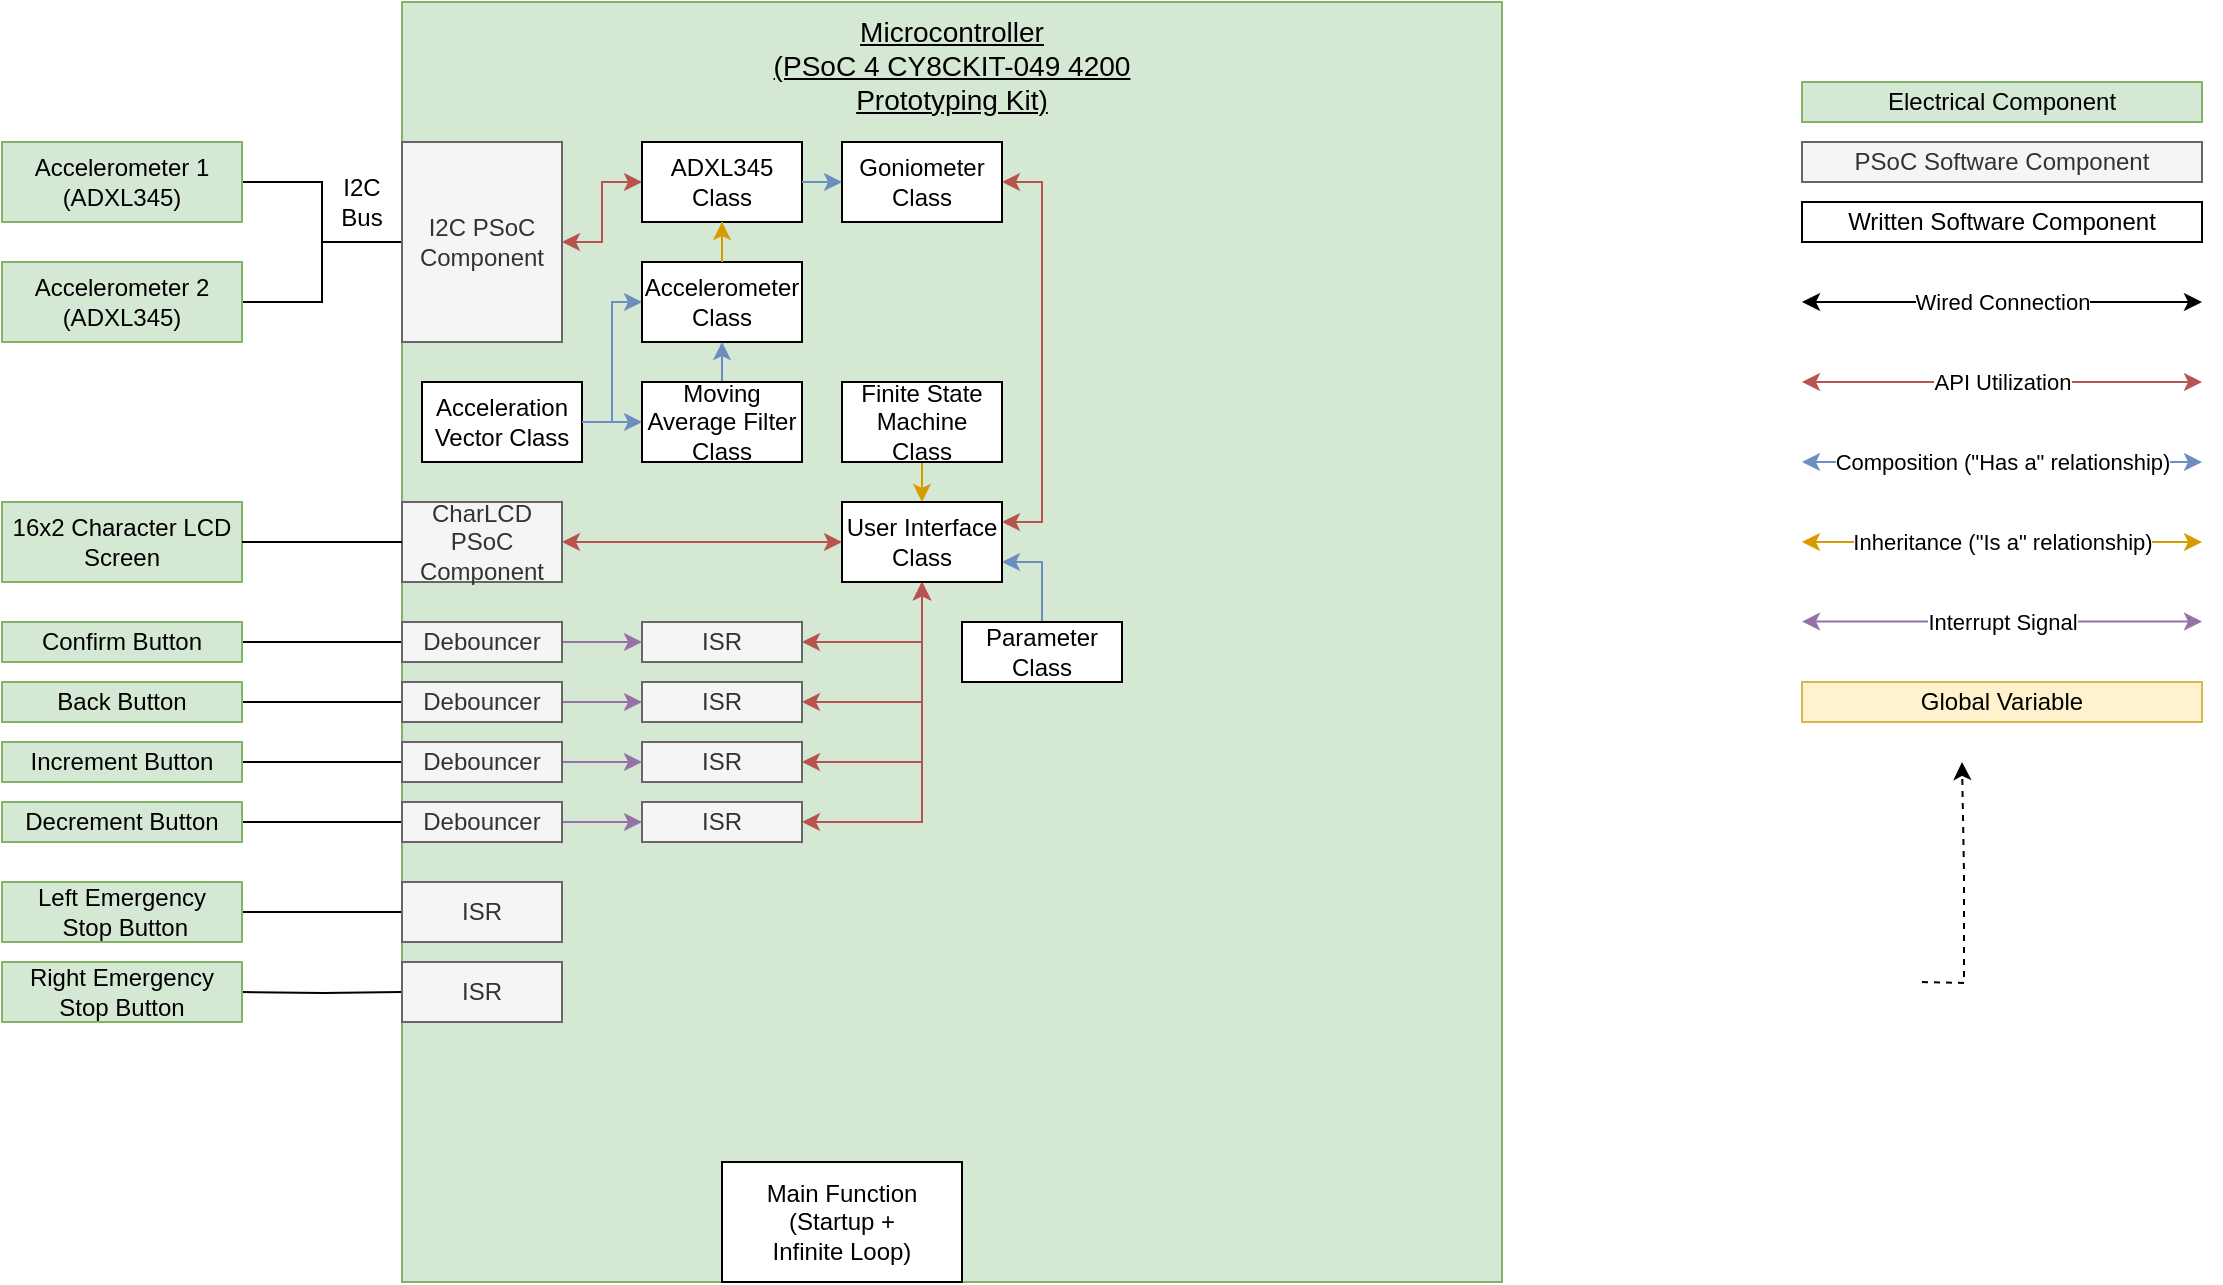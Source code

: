 <mxfile version="13.3.9" type="device"><diagram id="L360sUK6D4mQrJQVrfiI" name="Page-1"><mxGraphModel dx="1815" dy="1615" grid="1" gridSize="10" guides="1" tooltips="1" connect="1" arrows="1" fold="1" page="1" pageScale="1" pageWidth="850" pageHeight="1100" math="0" shadow="0"><root><mxCell id="0"/><mxCell id="1" parent="0"/><mxCell id="vfSQkgxbjxA4VkGgwJoB-4" style="edgeStyle=orthogonalEdgeStyle;rounded=0;orthogonalLoop=1;jettySize=auto;html=1;exitX=1;exitY=0.5;exitDx=0;exitDy=0;startArrow=none;startFill=0;entryX=0;entryY=0.5;entryDx=0;entryDy=0;endArrow=none;endFill=0;" parent="1" source="yHeknaam7DOKE7McC8Lb-2" target="yHeknaam7DOKE7McC8Lb-22" edge="1"><mxGeometry relative="1" as="geometry"><mxPoint x="240" y="190.029" as="targetPoint"/></mxGeometry></mxCell><mxCell id="yHeknaam7DOKE7McC8Lb-2" value="&lt;div&gt;Accelerometer 1&lt;/div&gt;(ADXL345)" style="rounded=0;whiteSpace=wrap;html=1;fillColor=#d5e8d4;strokeColor=#82b366;" parent="1" vertex="1"><mxGeometry x="40" y="140" width="120" height="40" as="geometry"/></mxCell><mxCell id="vfSQkgxbjxA4VkGgwJoB-3" style="edgeStyle=orthogonalEdgeStyle;rounded=0;orthogonalLoop=1;jettySize=auto;html=1;exitX=1;exitY=0.5;exitDx=0;exitDy=0;startArrow=none;startFill=0;endArrow=none;endFill=0;" parent="1" source="yHeknaam7DOKE7McC8Lb-3" target="yHeknaam7DOKE7McC8Lb-22" edge="1"><mxGeometry relative="1" as="geometry"><mxPoint x="240" y="190" as="targetPoint"/></mxGeometry></mxCell><mxCell id="yHeknaam7DOKE7McC8Lb-3" value="&lt;div&gt;Accelerometer 2&lt;/div&gt;&lt;div&gt;(ADXL345)&lt;br&gt;&lt;/div&gt;" style="rounded=0;whiteSpace=wrap;html=1;fillColor=#d5e8d4;strokeColor=#82b366;" parent="1" vertex="1"><mxGeometry x="40" y="200" width="120" height="40" as="geometry"/></mxCell><mxCell id="yHeknaam7DOKE7McC8Lb-5" value="Electrical Component" style="rounded=0;whiteSpace=wrap;html=1;fillColor=#d5e8d4;strokeColor=#82b366;" parent="1" vertex="1"><mxGeometry x="940" y="110" width="200" height="20" as="geometry"/></mxCell><mxCell id="yHeknaam7DOKE7McC8Lb-6" value="&lt;div style=&quot;font-size: 14.033px&quot;&gt;Microcontroller &lt;br&gt;&lt;/div&gt;&lt;div style=&quot;font-size: 14.033px&quot;&gt;(PSoC 4 CY8CKIT-049 4200&lt;br&gt; Prototyping Kit)&lt;/div&gt;" style="rounded=0;whiteSpace=wrap;html=1;fillColor=#d5e8d4;strokeColor=#82b366;verticalAlign=top;fontStyle=4" parent="1" vertex="1"><mxGeometry x="240" y="70" width="550" height="640" as="geometry"/></mxCell><mxCell id="yHeknaam7DOKE7McC8Lb-15" value="I2C Bus" style="text;html=1;strokeColor=none;fillColor=none;align=center;verticalAlign=middle;whiteSpace=wrap;rounded=0;" parent="1" vertex="1"><mxGeometry x="200" y="160" width="40" height="20" as="geometry"/></mxCell><mxCell id="yHeknaam7DOKE7McC8Lb-22" value="I2C PSoC Component" style="rounded=0;whiteSpace=wrap;html=1;fillColor=#f5f5f5;strokeColor=#666666;fontColor=#333333;" parent="1" vertex="1"><mxGeometry x="240" y="140" width="80" height="100" as="geometry"/></mxCell><mxCell id="vfSQkgxbjxA4VkGgwJoB-1" value="PSoC Software Component" style="rounded=0;whiteSpace=wrap;html=1;fillColor=#f5f5f5;strokeColor=#666666;fontColor=#333333;" parent="1" vertex="1"><mxGeometry x="940" y="140" width="200" height="20" as="geometry"/></mxCell><mxCell id="vfSQkgxbjxA4VkGgwJoB-6" value="Written Software Component" style="rounded=0;whiteSpace=wrap;html=1;" parent="1" vertex="1"><mxGeometry x="940" y="170" width="200" height="20" as="geometry"/></mxCell><mxCell id="vfSQkgxbjxA4VkGgwJoB-10" value="" style="edgeStyle=orthogonalEdgeStyle;rounded=0;orthogonalLoop=1;jettySize=auto;html=1;startArrow=classic;startFill=1;fillColor=#f8cecc;strokeColor=#b85450;" parent="1" source="vfSQkgxbjxA4VkGgwJoB-8" target="yHeknaam7DOKE7McC8Lb-22" edge="1"><mxGeometry relative="1" as="geometry"/></mxCell><mxCell id="vfSQkgxbjxA4VkGgwJoB-8" value="ADXL345 Class" style="rounded=0;whiteSpace=wrap;html=1;" parent="1" vertex="1"><mxGeometry x="360" y="140" width="80" height="40" as="geometry"/></mxCell><mxCell id="vfSQkgxbjxA4VkGgwJoB-11" value="Accelerometer Class" style="rounded=0;whiteSpace=wrap;html=1;" parent="1" vertex="1"><mxGeometry x="360" y="200" width="80" height="40" as="geometry"/></mxCell><mxCell id="vfSQkgxbjxA4VkGgwJoB-96" style="edgeStyle=orthogonalEdgeStyle;rounded=0;orthogonalLoop=1;jettySize=auto;html=1;exitX=1;exitY=0.5;exitDx=0;exitDy=0;entryX=1;entryY=0.25;entryDx=0;entryDy=0;startArrow=classic;startFill=1;endArrow=classic;endFill=1;fillColor=#f8cecc;strokeColor=#b85450;" parent="1" source="vfSQkgxbjxA4VkGgwJoB-14" target="vfSQkgxbjxA4VkGgwJoB-84" edge="1"><mxGeometry relative="1" as="geometry"/></mxCell><mxCell id="vfSQkgxbjxA4VkGgwJoB-14" value="Goniometer Class" style="rounded=0;whiteSpace=wrap;html=1;" parent="1" vertex="1"><mxGeometry x="460" y="140" width="80" height="40" as="geometry"/></mxCell><mxCell id="vfSQkgxbjxA4VkGgwJoB-16" value="Wired Connection" style="edgeStyle=orthogonalEdgeStyle;rounded=0;orthogonalLoop=1;jettySize=auto;html=1;exitX=1;exitY=0.5;exitDx=0;exitDy=0;startArrow=classic;startFill=1;" parent="1" edge="1"><mxGeometry relative="1" as="geometry"><mxPoint x="940" y="220" as="sourcePoint"/><mxPoint x="1140" y="220" as="targetPoint"/></mxGeometry></mxCell><mxCell id="vfSQkgxbjxA4VkGgwJoB-18" value="" style="edgeStyle=orthogonalEdgeStyle;rounded=0;orthogonalLoop=1;jettySize=auto;html=1;startArrow=classic;startFill=1;fillColor=#f8cecc;strokeColor=#b85450;" parent="1" edge="1"><mxGeometry relative="1" as="geometry"><mxPoint x="1140" y="260" as="sourcePoint"/><mxPoint x="940" y="259.999" as="targetPoint"/></mxGeometry></mxCell><mxCell id="vfSQkgxbjxA4VkGgwJoB-19" value="API Utilization" style="edgeLabel;html=1;align=center;verticalAlign=middle;resizable=0;points=[];" parent="vfSQkgxbjxA4VkGgwJoB-18" vertex="1" connectable="0"><mxGeometry x="-0.15" y="-3" relative="1" as="geometry"><mxPoint x="-14.86" y="3" as="offset"/></mxGeometry></mxCell><mxCell id="vfSQkgxbjxA4VkGgwJoB-39" style="edgeStyle=orthogonalEdgeStyle;rounded=0;orthogonalLoop=1;jettySize=auto;html=1;exitX=0.5;exitY=0;exitDx=0;exitDy=0;entryX=0.5;entryY=1;entryDx=0;entryDy=0;startArrow=none;startFill=0;fillColor=#dae8fc;strokeColor=#6c8ebf;" parent="1" source="vfSQkgxbjxA4VkGgwJoB-20" target="vfSQkgxbjxA4VkGgwJoB-11" edge="1"><mxGeometry relative="1" as="geometry"/></mxCell><mxCell id="vfSQkgxbjxA4VkGgwJoB-20" value="Moving Average Filter Class" style="rounded=0;whiteSpace=wrap;html=1;" parent="1" vertex="1"><mxGeometry x="360" y="260" width="80" height="40" as="geometry"/></mxCell><mxCell id="vfSQkgxbjxA4VkGgwJoB-24" value="" style="edgeStyle=orthogonalEdgeStyle;rounded=0;orthogonalLoop=1;jettySize=auto;html=1;startArrow=classic;startFill=1;fillColor=#ffe6cc;strokeColor=#d79b00;endArrow=none;endFill=0;" parent="1" source="vfSQkgxbjxA4VkGgwJoB-8" target="vfSQkgxbjxA4VkGgwJoB-11" edge="1"><mxGeometry relative="1" as="geometry"><mxPoint x="405" y="180" as="sourcePoint"/><mxPoint x="360" y="200.029" as="targetPoint"/></mxGeometry></mxCell><mxCell id="vfSQkgxbjxA4VkGgwJoB-26" value="" style="edgeStyle=orthogonalEdgeStyle;rounded=0;orthogonalLoop=1;jettySize=auto;html=1;startArrow=classic;startFill=1;fillColor=#dae8fc;strokeColor=#6c8ebf;" parent="1" edge="1"><mxGeometry relative="1" as="geometry"><mxPoint x="1140" y="300" as="sourcePoint"/><mxPoint x="940" y="299.999" as="targetPoint"/></mxGeometry></mxCell><mxCell id="vfSQkgxbjxA4VkGgwJoB-27" value="Composition (&quot;Has a&quot; relationship)" style="edgeLabel;html=1;align=center;verticalAlign=middle;resizable=0;points=[];" parent="vfSQkgxbjxA4VkGgwJoB-26" vertex="1" connectable="0"><mxGeometry x="-0.15" y="-3" relative="1" as="geometry"><mxPoint x="-14.86" y="3" as="offset"/></mxGeometry></mxCell><mxCell id="vfSQkgxbjxA4VkGgwJoB-28" value="Acceleration Vector Class" style="rounded=0;whiteSpace=wrap;html=1;" parent="1" vertex="1"><mxGeometry x="250" y="260" width="80" height="40" as="geometry"/></mxCell><mxCell id="vfSQkgxbjxA4VkGgwJoB-33" style="edgeStyle=orthogonalEdgeStyle;rounded=0;orthogonalLoop=1;jettySize=auto;html=1;exitX=1;exitY=0.5;exitDx=0;exitDy=0;startArrow=none;startFill=0;fillColor=#dae8fc;strokeColor=#6c8ebf;entryX=0;entryY=0.5;entryDx=0;entryDy=0;" parent="1" source="vfSQkgxbjxA4VkGgwJoB-28" target="vfSQkgxbjxA4VkGgwJoB-11" edge="1"><mxGeometry relative="1" as="geometry"><mxPoint x="350" y="290" as="sourcePoint"/><mxPoint x="375" y="290" as="targetPoint"/><Array as="points"><mxPoint x="345" y="280"/><mxPoint x="345" y="220"/></Array></mxGeometry></mxCell><mxCell id="vfSQkgxbjxA4VkGgwJoB-35" style="edgeStyle=orthogonalEdgeStyle;rounded=0;orthogonalLoop=1;jettySize=auto;html=1;entryX=0;entryY=0.5;entryDx=0;entryDy=0;startArrow=none;startFill=0;fillColor=#dae8fc;strokeColor=#6c8ebf;" parent="1" target="vfSQkgxbjxA4VkGgwJoB-20" edge="1"><mxGeometry relative="1" as="geometry"><mxPoint x="340" y="280" as="sourcePoint"/><mxPoint x="355" y="279.8" as="targetPoint"/></mxGeometry></mxCell><mxCell id="vfSQkgxbjxA4VkGgwJoB-40" value="" style="edgeStyle=orthogonalEdgeStyle;rounded=0;orthogonalLoop=1;jettySize=auto;html=1;startArrow=classic;startFill=1;fillColor=#ffe6cc;strokeColor=#d79b00;" parent="1" edge="1"><mxGeometry relative="1" as="geometry"><mxPoint x="1140" y="340" as="sourcePoint"/><mxPoint x="940" y="339.999" as="targetPoint"/></mxGeometry></mxCell><mxCell id="vfSQkgxbjxA4VkGgwJoB-41" value="Inheritance (&quot;Is a&quot; relationship)" style="edgeLabel;html=1;align=center;verticalAlign=middle;resizable=0;points=[];" parent="vfSQkgxbjxA4VkGgwJoB-40" vertex="1" connectable="0"><mxGeometry x="-0.15" y="-3" relative="1" as="geometry"><mxPoint x="-14.86" y="3" as="offset"/></mxGeometry></mxCell><mxCell id="vfSQkgxbjxA4VkGgwJoB-42" value="" style="edgeStyle=orthogonalEdgeStyle;rounded=0;orthogonalLoop=1;jettySize=auto;html=1;startArrow=classic;startFill=1;fillColor=#dae8fc;strokeColor=#6c8ebf;endArrow=none;endFill=0;entryX=1;entryY=0.5;entryDx=0;entryDy=0;" parent="1" target="vfSQkgxbjxA4VkGgwJoB-8" edge="1"><mxGeometry relative="1" as="geometry"><mxPoint x="460" y="160" as="sourcePoint"/><mxPoint x="415" y="210" as="targetPoint"/></mxGeometry></mxCell><mxCell id="vfSQkgxbjxA4VkGgwJoB-43" value="Main Function&lt;br&gt;(Startup + &lt;br&gt;Infinite Loop)" style="rounded=0;whiteSpace=wrap;html=1;" parent="1" vertex="1"><mxGeometry x="400" y="650" width="120" height="60" as="geometry"/></mxCell><mxCell id="vfSQkgxbjxA4VkGgwJoB-45" value="" style="edgeStyle=orthogonalEdgeStyle;rounded=0;orthogonalLoop=1;jettySize=auto;html=1;startArrow=classic;startFill=1;fillColor=#e1d5e7;strokeColor=#9673a6;" parent="1" edge="1"><mxGeometry relative="1" as="geometry"><mxPoint x="1140" y="379.76" as="sourcePoint"/><mxPoint x="940" y="379.759" as="targetPoint"/></mxGeometry></mxCell><mxCell id="vfSQkgxbjxA4VkGgwJoB-46" value="Interrupt Signal" style="edgeLabel;html=1;align=center;verticalAlign=middle;resizable=0;points=[];" parent="vfSQkgxbjxA4VkGgwJoB-45" vertex="1" connectable="0"><mxGeometry x="-0.15" y="-3" relative="1" as="geometry"><mxPoint x="-14.86" y="3" as="offset"/></mxGeometry></mxCell><mxCell id="vfSQkgxbjxA4VkGgwJoB-48" value="16x2 Character LCD Screen" style="rounded=0;whiteSpace=wrap;html=1;fillColor=#d5e8d4;strokeColor=#82b366;" parent="1" vertex="1"><mxGeometry x="40" y="320" width="120" height="40" as="geometry"/></mxCell><mxCell id="vfSQkgxbjxA4VkGgwJoB-75" value="" style="edgeStyle=orthogonalEdgeStyle;rounded=0;orthogonalLoop=1;jettySize=auto;html=1;startArrow=none;startFill=0;endArrow=none;endFill=0;" parent="1" source="vfSQkgxbjxA4VkGgwJoB-49" target="vfSQkgxbjxA4VkGgwJoB-58" edge="1"><mxGeometry relative="1" as="geometry"/></mxCell><mxCell id="vfSQkgxbjxA4VkGgwJoB-49" value="Confirm Button" style="rounded=0;whiteSpace=wrap;html=1;fillColor=#d5e8d4;strokeColor=#82b366;" parent="1" vertex="1"><mxGeometry x="40" y="380" width="120" height="20" as="geometry"/></mxCell><mxCell id="vfSQkgxbjxA4VkGgwJoB-74" value="" style="edgeStyle=orthogonalEdgeStyle;rounded=0;orthogonalLoop=1;jettySize=auto;html=1;startArrow=none;startFill=0;endArrow=none;endFill=0;" parent="1" source="vfSQkgxbjxA4VkGgwJoB-52" target="vfSQkgxbjxA4VkGgwJoB-59" edge="1"><mxGeometry relative="1" as="geometry"/></mxCell><mxCell id="vfSQkgxbjxA4VkGgwJoB-52" value="Back Button" style="rounded=0;whiteSpace=wrap;html=1;fillColor=#d5e8d4;strokeColor=#82b366;" parent="1" vertex="1"><mxGeometry x="40" y="410" width="120" height="20" as="geometry"/></mxCell><mxCell id="vfSQkgxbjxA4VkGgwJoB-73" value="" style="edgeStyle=orthogonalEdgeStyle;rounded=0;orthogonalLoop=1;jettySize=auto;html=1;startArrow=none;startFill=0;endArrow=none;endFill=0;" parent="1" source="vfSQkgxbjxA4VkGgwJoB-53" target="vfSQkgxbjxA4VkGgwJoB-60" edge="1"><mxGeometry relative="1" as="geometry"/></mxCell><mxCell id="vfSQkgxbjxA4VkGgwJoB-53" value="Increment Button" style="rounded=0;whiteSpace=wrap;html=1;fillColor=#d5e8d4;strokeColor=#82b366;" parent="1" vertex="1"><mxGeometry x="40" y="440" width="120" height="20" as="geometry"/></mxCell><mxCell id="vfSQkgxbjxA4VkGgwJoB-71" value="" style="edgeStyle=orthogonalEdgeStyle;rounded=0;orthogonalLoop=1;jettySize=auto;html=1;startArrow=none;startFill=0;endArrow=none;endFill=0;" parent="1" source="vfSQkgxbjxA4VkGgwJoB-54" target="vfSQkgxbjxA4VkGgwJoB-61" edge="1"><mxGeometry relative="1" as="geometry"/></mxCell><mxCell id="vfSQkgxbjxA4VkGgwJoB-54" value="Decrement Button" style="rounded=0;whiteSpace=wrap;html=1;fillColor=#d5e8d4;strokeColor=#82b366;" parent="1" vertex="1"><mxGeometry x="40" y="470" width="120" height="20" as="geometry"/></mxCell><mxCell id="vfSQkgxbjxA4VkGgwJoB-80" value="" style="edgeStyle=orthogonalEdgeStyle;rounded=0;orthogonalLoop=1;jettySize=auto;html=1;startArrow=none;startFill=0;endArrow=none;endFill=0;" parent="1" source="vfSQkgxbjxA4VkGgwJoB-55" target="vfSQkgxbjxA4VkGgwJoB-78" edge="1"><mxGeometry relative="1" as="geometry"/></mxCell><mxCell id="vfSQkgxbjxA4VkGgwJoB-55" value="Left Emergency&lt;br&gt;&amp;nbsp;Stop Button" style="rounded=0;whiteSpace=wrap;html=1;fillColor=#d5e8d4;strokeColor=#82b366;" parent="1" vertex="1"><mxGeometry x="40" y="510" width="120" height="30" as="geometry"/></mxCell><mxCell id="vfSQkgxbjxA4VkGgwJoB-81" value="" style="edgeStyle=orthogonalEdgeStyle;rounded=0;orthogonalLoop=1;jettySize=auto;html=1;startArrow=none;startFill=0;endArrow=none;endFill=0;" parent="1" target="vfSQkgxbjxA4VkGgwJoB-79" edge="1"><mxGeometry relative="1" as="geometry"><mxPoint x="160" y="565" as="sourcePoint"/></mxGeometry></mxCell><mxCell id="vfSQkgxbjxA4VkGgwJoB-56" value="Right Emergency Stop Button" style="rounded=0;whiteSpace=wrap;html=1;fillColor=#d5e8d4;strokeColor=#82b366;" parent="1" vertex="1"><mxGeometry x="40" y="550" width="120" height="30" as="geometry"/></mxCell><mxCell id="vfSQkgxbjxA4VkGgwJoB-68" style="edgeStyle=orthogonalEdgeStyle;rounded=0;orthogonalLoop=1;jettySize=auto;html=1;exitX=1;exitY=0.5;exitDx=0;exitDy=0;entryX=0;entryY=0.5;entryDx=0;entryDy=0;startArrow=none;startFill=0;endArrow=classic;endFill=1;fillColor=#e1d5e7;strokeColor=#9673a6;" parent="1" source="vfSQkgxbjxA4VkGgwJoB-58" target="vfSQkgxbjxA4VkGgwJoB-62" edge="1"><mxGeometry relative="1" as="geometry"/></mxCell><mxCell id="vfSQkgxbjxA4VkGgwJoB-58" value="Debouncer" style="rounded=0;whiteSpace=wrap;html=1;fillColor=#f5f5f5;strokeColor=#666666;fontColor=#333333;" parent="1" vertex="1"><mxGeometry x="240" y="380" width="80" height="20" as="geometry"/></mxCell><mxCell id="vfSQkgxbjxA4VkGgwJoB-67" style="edgeStyle=orthogonalEdgeStyle;rounded=0;orthogonalLoop=1;jettySize=auto;html=1;exitX=1;exitY=0.5;exitDx=0;exitDy=0;entryX=0;entryY=0.5;entryDx=0;entryDy=0;startArrow=none;startFill=0;endArrow=classic;endFill=1;fillColor=#e1d5e7;strokeColor=#9673a6;" parent="1" source="vfSQkgxbjxA4VkGgwJoB-59" target="vfSQkgxbjxA4VkGgwJoB-63" edge="1"><mxGeometry relative="1" as="geometry"/></mxCell><mxCell id="vfSQkgxbjxA4VkGgwJoB-59" value="Debouncer" style="rounded=0;whiteSpace=wrap;html=1;fillColor=#f5f5f5;strokeColor=#666666;fontColor=#333333;" parent="1" vertex="1"><mxGeometry x="240" y="410" width="80" height="20" as="geometry"/></mxCell><mxCell id="vfSQkgxbjxA4VkGgwJoB-66" style="edgeStyle=orthogonalEdgeStyle;rounded=0;orthogonalLoop=1;jettySize=auto;html=1;exitX=1;exitY=0.5;exitDx=0;exitDy=0;entryX=0;entryY=0.5;entryDx=0;entryDy=0;startArrow=none;startFill=0;endArrow=classic;endFill=1;fillColor=#e1d5e7;strokeColor=#9673a6;" parent="1" source="vfSQkgxbjxA4VkGgwJoB-60" target="vfSQkgxbjxA4VkGgwJoB-64" edge="1"><mxGeometry relative="1" as="geometry"/></mxCell><mxCell id="vfSQkgxbjxA4VkGgwJoB-60" value="Debouncer" style="rounded=0;whiteSpace=wrap;html=1;fillColor=#f5f5f5;strokeColor=#666666;fontColor=#333333;" parent="1" vertex="1"><mxGeometry x="240" y="440" width="80" height="20" as="geometry"/></mxCell><mxCell id="vfSQkgxbjxA4VkGgwJoB-70" style="edgeStyle=orthogonalEdgeStyle;rounded=0;orthogonalLoop=1;jettySize=auto;html=1;exitX=1;exitY=0.5;exitDx=0;exitDy=0;entryX=0;entryY=0.5;entryDx=0;entryDy=0;startArrow=none;startFill=0;endArrow=classic;endFill=1;fillColor=#e1d5e7;strokeColor=#9673a6;" parent="1" source="vfSQkgxbjxA4VkGgwJoB-61" target="vfSQkgxbjxA4VkGgwJoB-65" edge="1"><mxGeometry relative="1" as="geometry"/></mxCell><mxCell id="vfSQkgxbjxA4VkGgwJoB-61" value="Debouncer" style="rounded=0;whiteSpace=wrap;html=1;fillColor=#f5f5f5;strokeColor=#666666;fontColor=#333333;" parent="1" vertex="1"><mxGeometry x="240" y="470" width="80" height="20" as="geometry"/></mxCell><mxCell id="vfSQkgxbjxA4VkGgwJoB-88" style="edgeStyle=orthogonalEdgeStyle;rounded=0;orthogonalLoop=1;jettySize=auto;html=1;exitX=1;exitY=0.5;exitDx=0;exitDy=0;entryX=0.5;entryY=1;entryDx=0;entryDy=0;startArrow=classic;startFill=1;endArrow=classic;endFill=1;fillColor=#f8cecc;strokeColor=#b85450;" parent="1" source="vfSQkgxbjxA4VkGgwJoB-62" target="vfSQkgxbjxA4VkGgwJoB-84" edge="1"><mxGeometry relative="1" as="geometry"/></mxCell><mxCell id="vfSQkgxbjxA4VkGgwJoB-62" value="ISR" style="rounded=0;whiteSpace=wrap;html=1;fillColor=#f5f5f5;strokeColor=#666666;fontColor=#333333;" parent="1" vertex="1"><mxGeometry x="360" y="380" width="80" height="20" as="geometry"/></mxCell><mxCell id="vfSQkgxbjxA4VkGgwJoB-89" style="edgeStyle=orthogonalEdgeStyle;rounded=0;orthogonalLoop=1;jettySize=auto;html=1;exitX=1;exitY=0.5;exitDx=0;exitDy=0;startArrow=classic;startFill=1;endArrow=classic;endFill=1;entryX=0.5;entryY=1;entryDx=0;entryDy=0;fillColor=#f8cecc;strokeColor=#b85450;" parent="1" source="vfSQkgxbjxA4VkGgwJoB-63" target="vfSQkgxbjxA4VkGgwJoB-84" edge="1"><mxGeometry relative="1" as="geometry"/></mxCell><mxCell id="vfSQkgxbjxA4VkGgwJoB-63" value="ISR" style="rounded=0;whiteSpace=wrap;html=1;fillColor=#f5f5f5;strokeColor=#666666;fontColor=#333333;" parent="1" vertex="1"><mxGeometry x="360" y="410" width="80" height="20" as="geometry"/></mxCell><mxCell id="vfSQkgxbjxA4VkGgwJoB-90" style="edgeStyle=orthogonalEdgeStyle;rounded=0;orthogonalLoop=1;jettySize=auto;html=1;exitX=1;exitY=0.5;exitDx=0;exitDy=0;entryX=0.5;entryY=1;entryDx=0;entryDy=0;startArrow=classic;startFill=1;endArrow=classic;endFill=1;fillColor=#f8cecc;strokeColor=#b85450;" parent="1" source="vfSQkgxbjxA4VkGgwJoB-64" target="vfSQkgxbjxA4VkGgwJoB-84" edge="1"><mxGeometry relative="1" as="geometry"/></mxCell><mxCell id="vfSQkgxbjxA4VkGgwJoB-64" value="ISR" style="rounded=0;whiteSpace=wrap;html=1;fillColor=#f5f5f5;strokeColor=#666666;fontColor=#333333;" parent="1" vertex="1"><mxGeometry x="360" y="440" width="80" height="20" as="geometry"/></mxCell><mxCell id="vfSQkgxbjxA4VkGgwJoB-91" style="edgeStyle=orthogonalEdgeStyle;rounded=0;orthogonalLoop=1;jettySize=auto;html=1;exitX=1;exitY=0.5;exitDx=0;exitDy=0;entryX=0.5;entryY=1;entryDx=0;entryDy=0;startArrow=classic;startFill=1;endArrow=classic;endFill=1;fillColor=#f8cecc;strokeColor=#b85450;" parent="1" source="vfSQkgxbjxA4VkGgwJoB-65" target="vfSQkgxbjxA4VkGgwJoB-84" edge="1"><mxGeometry relative="1" as="geometry"/></mxCell><mxCell id="vfSQkgxbjxA4VkGgwJoB-65" value="ISR" style="rounded=0;whiteSpace=wrap;html=1;fillColor=#f5f5f5;strokeColor=#666666;fontColor=#333333;" parent="1" vertex="1"><mxGeometry x="360" y="470" width="80" height="20" as="geometry"/></mxCell><mxCell id="vfSQkgxbjxA4VkGgwJoB-78" value="ISR" style="rounded=0;whiteSpace=wrap;html=1;fillColor=#f5f5f5;strokeColor=#666666;fontColor=#333333;" parent="1" vertex="1"><mxGeometry x="240" y="510" width="80" height="30" as="geometry"/></mxCell><mxCell id="vfSQkgxbjxA4VkGgwJoB-79" value="ISR" style="rounded=0;whiteSpace=wrap;html=1;fillColor=#f5f5f5;strokeColor=#666666;fontColor=#333333;" parent="1" vertex="1"><mxGeometry x="240" y="550" width="80" height="30" as="geometry"/></mxCell><mxCell id="vfSQkgxbjxA4VkGgwJoB-82" value="CharLCD PSoC Component" style="rounded=0;whiteSpace=wrap;html=1;fillColor=#f5f5f5;strokeColor=#666666;fontColor=#333333;" parent="1" vertex="1"><mxGeometry x="240" y="320" width="80" height="40" as="geometry"/></mxCell><mxCell id="vfSQkgxbjxA4VkGgwJoB-87" style="edgeStyle=orthogonalEdgeStyle;rounded=0;orthogonalLoop=1;jettySize=auto;html=1;exitX=0.5;exitY=1;exitDx=0;exitDy=0;entryX=0.5;entryY=0;entryDx=0;entryDy=0;startArrow=none;startFill=0;endArrow=classic;endFill=1;fillColor=#ffe6cc;strokeColor=#d79b00;" parent="1" source="vfSQkgxbjxA4VkGgwJoB-83" target="vfSQkgxbjxA4VkGgwJoB-84" edge="1"><mxGeometry relative="1" as="geometry"/></mxCell><mxCell id="vfSQkgxbjxA4VkGgwJoB-83" value="Finite State Machine Class" style="rounded=0;whiteSpace=wrap;html=1;" parent="1" vertex="1"><mxGeometry x="460" y="260" width="80" height="40" as="geometry"/></mxCell><mxCell id="vfSQkgxbjxA4VkGgwJoB-100" style="edgeStyle=orthogonalEdgeStyle;rounded=0;orthogonalLoop=1;jettySize=auto;html=1;exitX=1;exitY=0.75;exitDx=0;exitDy=0;startArrow=classic;startFill=1;endArrow=none;endFill=0;fillColor=#dae8fc;strokeColor=#6c8ebf;" parent="1" source="vfSQkgxbjxA4VkGgwJoB-84" target="vfSQkgxbjxA4VkGgwJoB-98" edge="1"><mxGeometry relative="1" as="geometry"/></mxCell><mxCell id="vfSQkgxbjxA4VkGgwJoB-84" value="User Interface Class" style="rounded=0;whiteSpace=wrap;html=1;" parent="1" vertex="1"><mxGeometry x="460" y="320" width="80" height="40" as="geometry"/></mxCell><mxCell id="vfSQkgxbjxA4VkGgwJoB-95" value="" style="edgeStyle=orthogonalEdgeStyle;rounded=0;orthogonalLoop=1;jettySize=auto;html=1;startArrow=classic;startFill=1;fillColor=#f8cecc;strokeColor=#b85450;entryX=1;entryY=0.5;entryDx=0;entryDy=0;" parent="1" source="vfSQkgxbjxA4VkGgwJoB-84" target="vfSQkgxbjxA4VkGgwJoB-82" edge="1"><mxGeometry relative="1" as="geometry"><mxPoint x="375" y="170.034" as="sourcePoint"/><mxPoint x="330" y="200.034" as="targetPoint"/></mxGeometry></mxCell><mxCell id="vfSQkgxbjxA4VkGgwJoB-98" value="Parameter Class" style="rounded=0;whiteSpace=wrap;html=1;" parent="1" vertex="1"><mxGeometry x="520" y="380" width="80" height="30" as="geometry"/></mxCell><mxCell id="vfSQkgxbjxA4VkGgwJoB-101" value="Global Variable" style="rounded=0;whiteSpace=wrap;html=1;fillColor=#fff2cc;strokeColor=#d6b656;" parent="1" vertex="1"><mxGeometry x="940" y="410" width="200" height="20" as="geometry"/></mxCell><mxCell id="_VDZ10Pu5PEO8MjYOPWn-15" value="" style="edgeStyle=orthogonalEdgeStyle;rounded=0;orthogonalLoop=1;jettySize=auto;html=1;startArrow=none;startFill=0;endArrow=none;endFill=0;exitX=1;exitY=0.5;exitDx=0;exitDy=0;entryX=0;entryY=0.5;entryDx=0;entryDy=0;" parent="1" source="vfSQkgxbjxA4VkGgwJoB-48" target="vfSQkgxbjxA4VkGgwJoB-82" edge="1"><mxGeometry relative="1" as="geometry"><mxPoint x="170" y="400" as="sourcePoint"/><mxPoint x="250" y="400" as="targetPoint"/></mxGeometry></mxCell><mxCell id="_VDZ10Pu5PEO8MjYOPWn-19" style="edgeStyle=orthogonalEdgeStyle;rounded=0;orthogonalLoop=1;jettySize=auto;html=1;exitX=0.75;exitY=0;exitDx=0;exitDy=0;entryX=0;entryY=0.5;entryDx=0;entryDy=0;dashed=1;" parent="1" edge="1"><mxGeometry relative="1" as="geometry"><mxPoint x="1000" y="560" as="sourcePoint"/><mxPoint x="1020" y="450" as="targetPoint"/></mxGeometry></mxCell></root></mxGraphModel></diagram></mxfile>